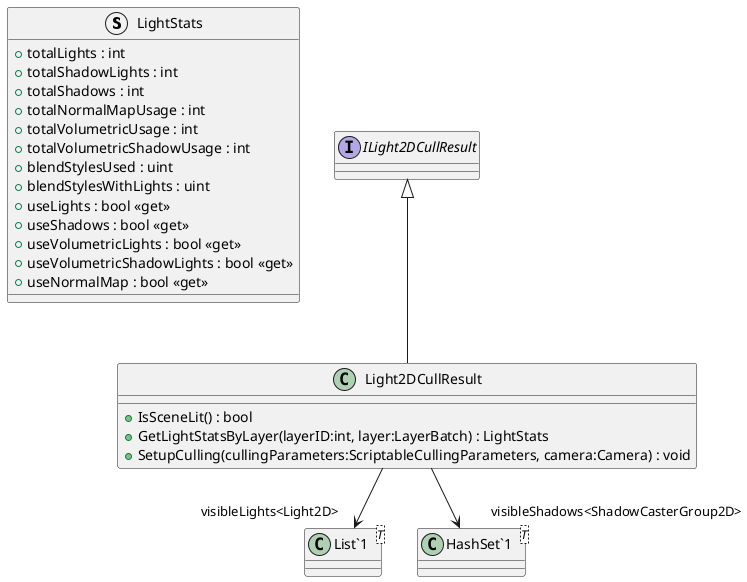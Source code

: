 @startuml
struct LightStats {
    + totalLights : int
    + totalShadowLights : int
    + totalShadows : int
    + totalNormalMapUsage : int
    + totalVolumetricUsage : int
    + totalVolumetricShadowUsage : int
    + blendStylesUsed : uint
    + blendStylesWithLights : uint
    + useLights : bool <<get>>
    + useShadows : bool <<get>>
    + useVolumetricLights : bool <<get>>
    + useVolumetricShadowLights : bool <<get>>
    + useNormalMap : bool <<get>>
}
interface ILight2DCullResult {
}
class Light2DCullResult {
    + IsSceneLit() : bool
    + GetLightStatsByLayer(layerID:int, layer:LayerBatch) : LightStats
    + SetupCulling(cullingParameters:ScriptableCullingParameters, camera:Camera) : void
}
class "List`1"<T> {
}
class "HashSet`1"<T> {
}
ILight2DCullResult <|-- Light2DCullResult
Light2DCullResult --> "visibleLights<Light2D>" "List`1"
Light2DCullResult --> "visibleShadows<ShadowCasterGroup2D>" "HashSet`1"
@enduml
